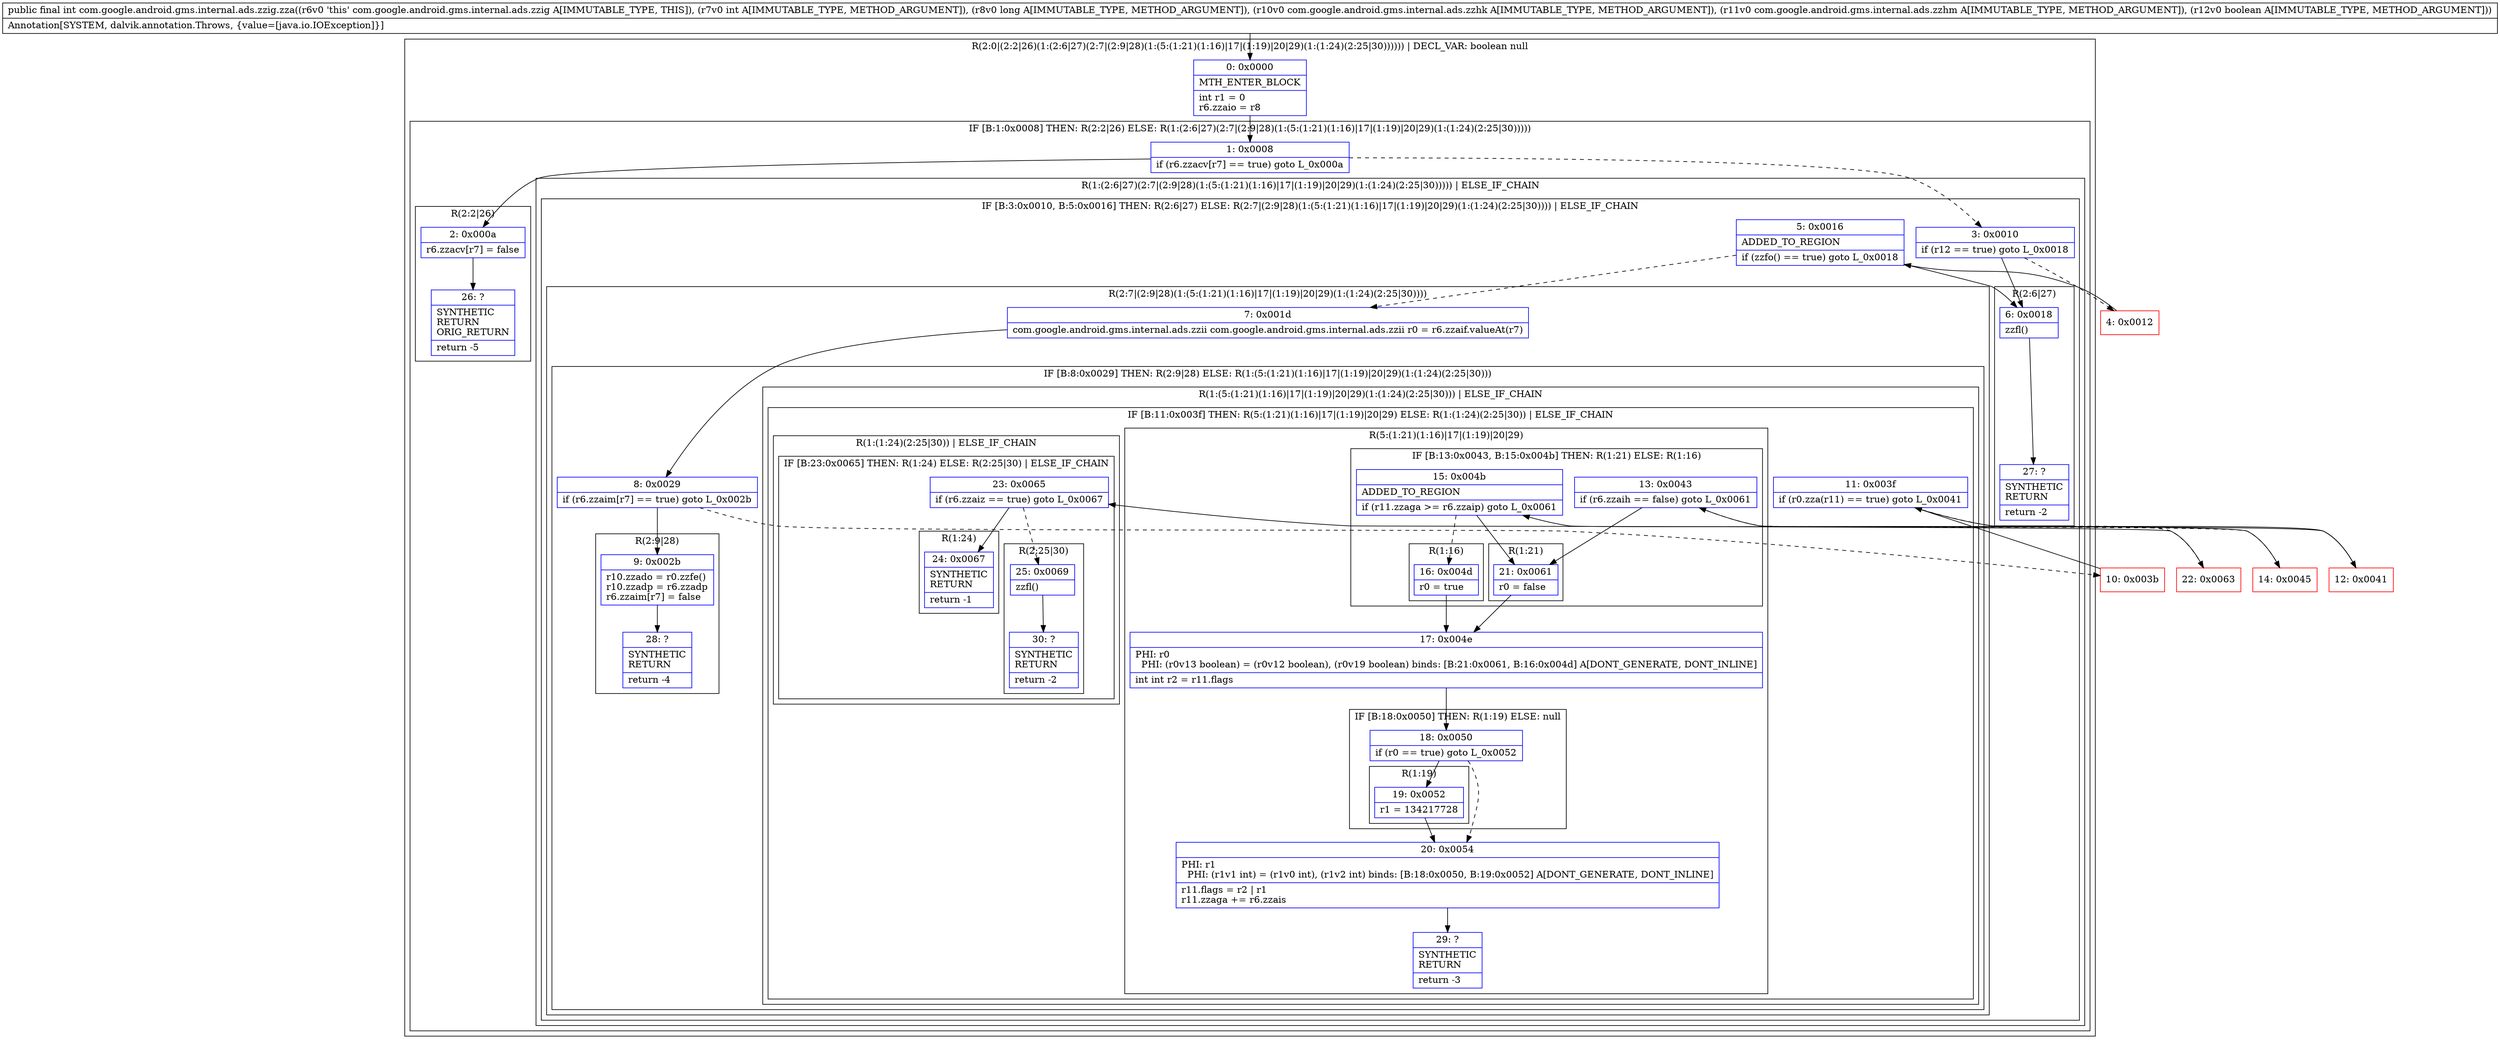 digraph "CFG forcom.google.android.gms.internal.ads.zzig.zza(IJLcom\/google\/android\/gms\/internal\/ads\/zzhk;Lcom\/google\/android\/gms\/internal\/ads\/zzhm;Z)I" {
subgraph cluster_Region_1321136773 {
label = "R(2:0|(2:2|26)(1:(2:6|27)(2:7|(2:9|28)(1:(5:(1:21)(1:16)|17|(1:19)|20|29)(1:(1:24)(2:25|30)))))) | DECL_VAR: boolean null\l";
node [shape=record,color=blue];
Node_0 [shape=record,label="{0\:\ 0x0000|MTH_ENTER_BLOCK\l|int r1 = 0\lr6.zzaio = r8\l}"];
subgraph cluster_IfRegion_1773271599 {
label = "IF [B:1:0x0008] THEN: R(2:2|26) ELSE: R(1:(2:6|27)(2:7|(2:9|28)(1:(5:(1:21)(1:16)|17|(1:19)|20|29)(1:(1:24)(2:25|30)))))";
node [shape=record,color=blue];
Node_1 [shape=record,label="{1\:\ 0x0008|if (r6.zzacv[r7] == true) goto L_0x000a\l}"];
subgraph cluster_Region_1939770828 {
label = "R(2:2|26)";
node [shape=record,color=blue];
Node_2 [shape=record,label="{2\:\ 0x000a|r6.zzacv[r7] = false\l}"];
Node_26 [shape=record,label="{26\:\ ?|SYNTHETIC\lRETURN\lORIG_RETURN\l|return \-5\l}"];
}
subgraph cluster_Region_533762356 {
label = "R(1:(2:6|27)(2:7|(2:9|28)(1:(5:(1:21)(1:16)|17|(1:19)|20|29)(1:(1:24)(2:25|30))))) | ELSE_IF_CHAIN\l";
node [shape=record,color=blue];
subgraph cluster_IfRegion_131576897 {
label = "IF [B:3:0x0010, B:5:0x0016] THEN: R(2:6|27) ELSE: R(2:7|(2:9|28)(1:(5:(1:21)(1:16)|17|(1:19)|20|29)(1:(1:24)(2:25|30)))) | ELSE_IF_CHAIN\l";
node [shape=record,color=blue];
Node_3 [shape=record,label="{3\:\ 0x0010|if (r12 == true) goto L_0x0018\l}"];
Node_5 [shape=record,label="{5\:\ 0x0016|ADDED_TO_REGION\l|if (zzfo() == true) goto L_0x0018\l}"];
subgraph cluster_Region_1632720406 {
label = "R(2:6|27)";
node [shape=record,color=blue];
Node_6 [shape=record,label="{6\:\ 0x0018|zzfl()\l}"];
Node_27 [shape=record,label="{27\:\ ?|SYNTHETIC\lRETURN\l|return \-2\l}"];
}
subgraph cluster_Region_2035504054 {
label = "R(2:7|(2:9|28)(1:(5:(1:21)(1:16)|17|(1:19)|20|29)(1:(1:24)(2:25|30))))";
node [shape=record,color=blue];
Node_7 [shape=record,label="{7\:\ 0x001d|com.google.android.gms.internal.ads.zzii com.google.android.gms.internal.ads.zzii r0 = r6.zzaif.valueAt(r7)\l}"];
subgraph cluster_IfRegion_1713788701 {
label = "IF [B:8:0x0029] THEN: R(2:9|28) ELSE: R(1:(5:(1:21)(1:16)|17|(1:19)|20|29)(1:(1:24)(2:25|30)))";
node [shape=record,color=blue];
Node_8 [shape=record,label="{8\:\ 0x0029|if (r6.zzaim[r7] == true) goto L_0x002b\l}"];
subgraph cluster_Region_1086368963 {
label = "R(2:9|28)";
node [shape=record,color=blue];
Node_9 [shape=record,label="{9\:\ 0x002b|r10.zzado = r0.zzfe()\lr10.zzadp = r6.zzadp\lr6.zzaim[r7] = false\l}"];
Node_28 [shape=record,label="{28\:\ ?|SYNTHETIC\lRETURN\l|return \-4\l}"];
}
subgraph cluster_Region_2112107484 {
label = "R(1:(5:(1:21)(1:16)|17|(1:19)|20|29)(1:(1:24)(2:25|30))) | ELSE_IF_CHAIN\l";
node [shape=record,color=blue];
subgraph cluster_IfRegion_297548085 {
label = "IF [B:11:0x003f] THEN: R(5:(1:21)(1:16)|17|(1:19)|20|29) ELSE: R(1:(1:24)(2:25|30)) | ELSE_IF_CHAIN\l";
node [shape=record,color=blue];
Node_11 [shape=record,label="{11\:\ 0x003f|if (r0.zza(r11) == true) goto L_0x0041\l}"];
subgraph cluster_Region_469695920 {
label = "R(5:(1:21)(1:16)|17|(1:19)|20|29)";
node [shape=record,color=blue];
subgraph cluster_IfRegion_1194059165 {
label = "IF [B:13:0x0043, B:15:0x004b] THEN: R(1:21) ELSE: R(1:16)";
node [shape=record,color=blue];
Node_13 [shape=record,label="{13\:\ 0x0043|if (r6.zzaih == false) goto L_0x0061\l}"];
Node_15 [shape=record,label="{15\:\ 0x004b|ADDED_TO_REGION\l|if (r11.zzaga \>= r6.zzaip) goto L_0x0061\l}"];
subgraph cluster_Region_2109949391 {
label = "R(1:21)";
node [shape=record,color=blue];
Node_21 [shape=record,label="{21\:\ 0x0061|r0 = false\l}"];
}
subgraph cluster_Region_518944546 {
label = "R(1:16)";
node [shape=record,color=blue];
Node_16 [shape=record,label="{16\:\ 0x004d|r0 = true\l}"];
}
}
Node_17 [shape=record,label="{17\:\ 0x004e|PHI: r0 \l  PHI: (r0v13 boolean) = (r0v12 boolean), (r0v19 boolean) binds: [B:21:0x0061, B:16:0x004d] A[DONT_GENERATE, DONT_INLINE]\l|int int r2 = r11.flags\l}"];
subgraph cluster_IfRegion_748808840 {
label = "IF [B:18:0x0050] THEN: R(1:19) ELSE: null";
node [shape=record,color=blue];
Node_18 [shape=record,label="{18\:\ 0x0050|if (r0 == true) goto L_0x0052\l}"];
subgraph cluster_Region_800051278 {
label = "R(1:19)";
node [shape=record,color=blue];
Node_19 [shape=record,label="{19\:\ 0x0052|r1 = 134217728\l}"];
}
}
Node_20 [shape=record,label="{20\:\ 0x0054|PHI: r1 \l  PHI: (r1v1 int) = (r1v0 int), (r1v2 int) binds: [B:18:0x0050, B:19:0x0052] A[DONT_GENERATE, DONT_INLINE]\l|r11.flags = r2 \| r1\lr11.zzaga += r6.zzais\l}"];
Node_29 [shape=record,label="{29\:\ ?|SYNTHETIC\lRETURN\l|return \-3\l}"];
}
subgraph cluster_Region_2020331198 {
label = "R(1:(1:24)(2:25|30)) | ELSE_IF_CHAIN\l";
node [shape=record,color=blue];
subgraph cluster_IfRegion_617441468 {
label = "IF [B:23:0x0065] THEN: R(1:24) ELSE: R(2:25|30) | ELSE_IF_CHAIN\l";
node [shape=record,color=blue];
Node_23 [shape=record,label="{23\:\ 0x0065|if (r6.zzaiz == true) goto L_0x0067\l}"];
subgraph cluster_Region_1020425909 {
label = "R(1:24)";
node [shape=record,color=blue];
Node_24 [shape=record,label="{24\:\ 0x0067|SYNTHETIC\lRETURN\l|return \-1\l}"];
}
subgraph cluster_Region_520371725 {
label = "R(2:25|30)";
node [shape=record,color=blue];
Node_25 [shape=record,label="{25\:\ 0x0069|zzfl()\l}"];
Node_30 [shape=record,label="{30\:\ ?|SYNTHETIC\lRETURN\l|return \-2\l}"];
}
}
}
}
}
}
}
}
}
}
}
Node_4 [shape=record,color=red,label="{4\:\ 0x0012}"];
Node_10 [shape=record,color=red,label="{10\:\ 0x003b}"];
Node_12 [shape=record,color=red,label="{12\:\ 0x0041}"];
Node_14 [shape=record,color=red,label="{14\:\ 0x0045}"];
Node_22 [shape=record,color=red,label="{22\:\ 0x0063}"];
MethodNode[shape=record,label="{public final int com.google.android.gms.internal.ads.zzig.zza((r6v0 'this' com.google.android.gms.internal.ads.zzig A[IMMUTABLE_TYPE, THIS]), (r7v0 int A[IMMUTABLE_TYPE, METHOD_ARGUMENT]), (r8v0 long A[IMMUTABLE_TYPE, METHOD_ARGUMENT]), (r10v0 com.google.android.gms.internal.ads.zzhk A[IMMUTABLE_TYPE, METHOD_ARGUMENT]), (r11v0 com.google.android.gms.internal.ads.zzhm A[IMMUTABLE_TYPE, METHOD_ARGUMENT]), (r12v0 boolean A[IMMUTABLE_TYPE, METHOD_ARGUMENT]))  | Annotation[SYSTEM, dalvik.annotation.Throws, \{value=[java.io.IOException]\}]\l}"];
MethodNode -> Node_0;
Node_0 -> Node_1;
Node_1 -> Node_2;
Node_1 -> Node_3[style=dashed];
Node_2 -> Node_26;
Node_3 -> Node_4[style=dashed];
Node_3 -> Node_6;
Node_5 -> Node_6;
Node_5 -> Node_7[style=dashed];
Node_6 -> Node_27;
Node_7 -> Node_8;
Node_8 -> Node_9;
Node_8 -> Node_10[style=dashed];
Node_9 -> Node_28;
Node_11 -> Node_12;
Node_11 -> Node_22[style=dashed];
Node_13 -> Node_14[style=dashed];
Node_13 -> Node_21;
Node_15 -> Node_16[style=dashed];
Node_15 -> Node_21;
Node_21 -> Node_17;
Node_16 -> Node_17;
Node_17 -> Node_18;
Node_18 -> Node_19;
Node_18 -> Node_20[style=dashed];
Node_19 -> Node_20;
Node_20 -> Node_29;
Node_23 -> Node_24;
Node_23 -> Node_25[style=dashed];
Node_25 -> Node_30;
Node_4 -> Node_5;
Node_10 -> Node_11;
Node_12 -> Node_13;
Node_14 -> Node_15;
Node_22 -> Node_23;
}


